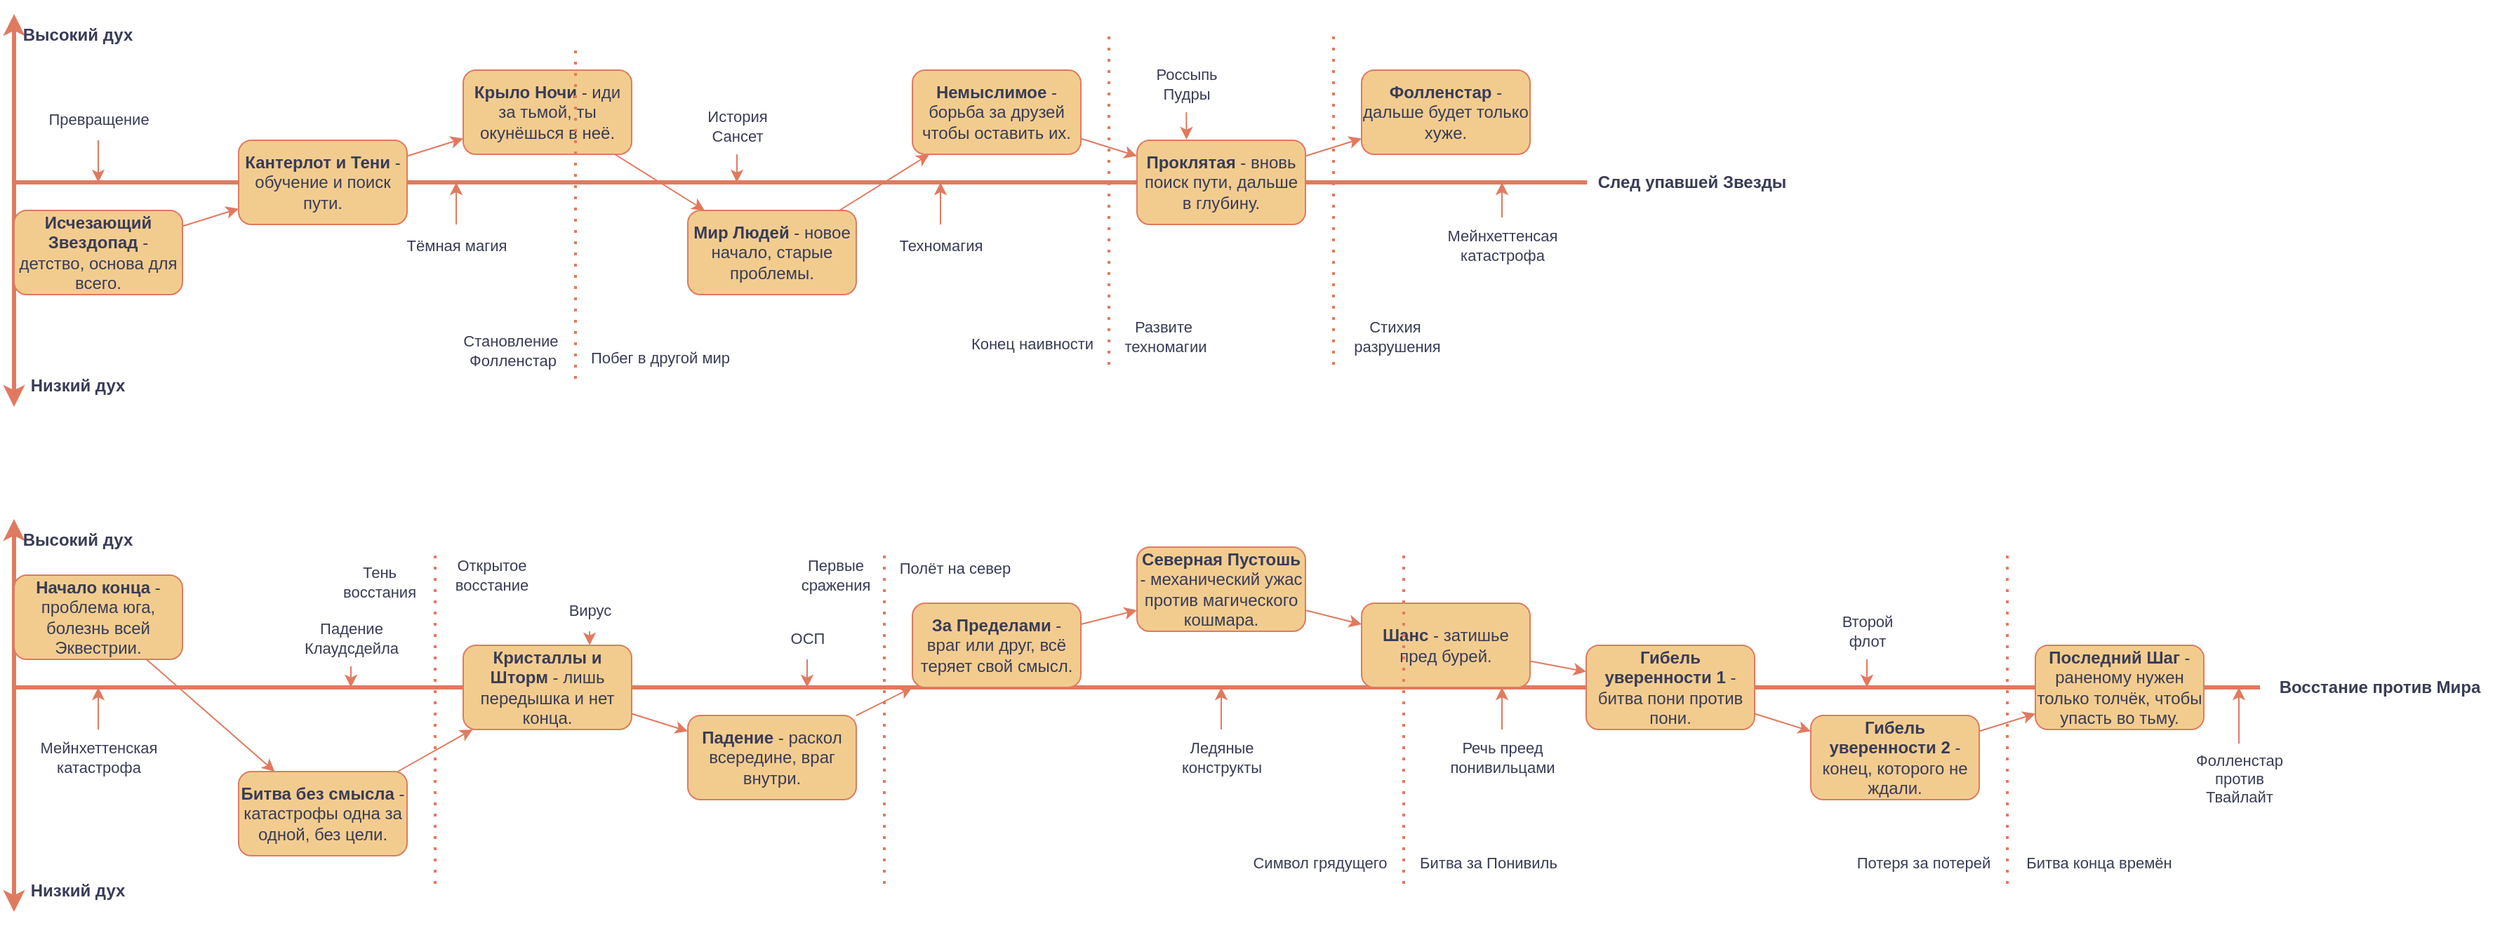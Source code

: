 <mxfile version="24.7.5">
  <diagram name="Page-1" id="YXqGyH-d2a1MkjHtLs1o">
    <mxGraphModel dx="2220" dy="1391" grid="1" gridSize="10" guides="1" tooltips="1" connect="1" arrows="1" fold="1" page="1" pageScale="1" pageWidth="850" pageHeight="1100" math="0" shadow="0">
      <root>
        <mxCell id="0" />
        <mxCell id="1" parent="0" />
        <mxCell id="-rx3Ei2t6T_WKlXunHSZ-1" value="" style="endArrow=classic;startArrow=classic;html=1;rounded=0;labelBackgroundColor=none;strokeColor=#E07A5F;fontColor=default;strokeWidth=3;" edge="1" parent="1">
          <mxGeometry width="50" height="50" relative="1" as="geometry">
            <mxPoint x="40" y="400" as="sourcePoint" />
            <mxPoint x="40" y="120" as="targetPoint" />
          </mxGeometry>
        </mxCell>
        <mxCell id="-rx3Ei2t6T_WKlXunHSZ-3" value="Высокий дух" style="text;html=1;align=center;verticalAlign=middle;resizable=0;points=[];autosize=1;strokeColor=none;fillColor=none;labelBackgroundColor=none;fontColor=#393C56;fontStyle=1" vertex="1" parent="1">
          <mxGeometry x="40" y="120" width="90" height="30" as="geometry" />
        </mxCell>
        <mxCell id="-rx3Ei2t6T_WKlXunHSZ-4" value="Низкий дух" style="text;html=1;align=center;verticalAlign=middle;resizable=0;points=[];autosize=1;strokeColor=none;fillColor=none;labelBackgroundColor=none;fontColor=#393C56;fontStyle=1" vertex="1" parent="1">
          <mxGeometry x="40" y="370" width="90" height="30" as="geometry" />
        </mxCell>
        <mxCell id="-rx3Ei2t6T_WKlXunHSZ-5" value="" style="endArrow=none;html=1;rounded=0;labelBackgroundColor=none;strokeColor=#E07A5F;fontColor=default;strokeWidth=3;" edge="1" parent="1">
          <mxGeometry width="50" height="50" relative="1" as="geometry">
            <mxPoint x="40" y="240" as="sourcePoint" />
            <mxPoint x="1160.667" y="240" as="targetPoint" />
          </mxGeometry>
        </mxCell>
        <mxCell id="-rx3Ei2t6T_WKlXunHSZ-6" value="&lt;b&gt;След упавшей Звезды&lt;/b&gt;" style="text;html=1;align=center;verticalAlign=middle;resizable=0;points=[];autosize=1;strokeColor=none;fillColor=none;labelBackgroundColor=none;fontColor=#393C56;" vertex="1" parent="1">
          <mxGeometry x="1155" y="225" width="160" height="30" as="geometry" />
        </mxCell>
        <mxCell id="-rx3Ei2t6T_WKlXunHSZ-15" style="rounded=0;orthogonalLoop=1;jettySize=auto;html=1;labelBackgroundColor=none;strokeColor=#E07A5F;fontColor=default;" edge="1" parent="1" source="-rx3Ei2t6T_WKlXunHSZ-7" target="-rx3Ei2t6T_WKlXunHSZ-9">
          <mxGeometry relative="1" as="geometry" />
        </mxCell>
        <mxCell id="-rx3Ei2t6T_WKlXunHSZ-7" value="&lt;b&gt;Исчезающий Звездопад&lt;/b&gt; - детство, основа для всего." style="rounded=1;whiteSpace=wrap;html=1;labelBackgroundColor=none;fillColor=#F2CC8F;strokeColor=#E07A5F;fontColor=#393C56;" vertex="1" parent="1">
          <mxGeometry x="40" y="260" width="120" height="60" as="geometry" />
        </mxCell>
        <mxCell id="-rx3Ei2t6T_WKlXunHSZ-16" style="edgeStyle=none;shape=connector;rounded=0;orthogonalLoop=1;jettySize=auto;html=1;strokeColor=#E07A5F;align=center;verticalAlign=middle;fontFamily=Helvetica;fontSize=11;fontColor=default;labelBackgroundColor=none;endArrow=classic;" edge="1" parent="1" source="-rx3Ei2t6T_WKlXunHSZ-9" target="-rx3Ei2t6T_WKlXunHSZ-10">
          <mxGeometry relative="1" as="geometry" />
        </mxCell>
        <mxCell id="-rx3Ei2t6T_WKlXunHSZ-9" value="&lt;b&gt;Кантерлот и Тени&lt;/b&gt; - обучение и поиск пути." style="rounded=1;whiteSpace=wrap;html=1;labelBackgroundColor=none;fillColor=#F2CC8F;strokeColor=#E07A5F;fontColor=#393C56;" vertex="1" parent="1">
          <mxGeometry x="200" y="210" width="120" height="60" as="geometry" />
        </mxCell>
        <mxCell id="-rx3Ei2t6T_WKlXunHSZ-17" style="edgeStyle=none;shape=connector;rounded=0;orthogonalLoop=1;jettySize=auto;html=1;strokeColor=#E07A5F;align=center;verticalAlign=middle;fontFamily=Helvetica;fontSize=11;fontColor=default;labelBackgroundColor=none;endArrow=classic;" edge="1" parent="1" source="-rx3Ei2t6T_WKlXunHSZ-10" target="-rx3Ei2t6T_WKlXunHSZ-11">
          <mxGeometry relative="1" as="geometry" />
        </mxCell>
        <mxCell id="-rx3Ei2t6T_WKlXunHSZ-10" value="&lt;b&gt;Крыло Ночи&lt;/b&gt; - иди за тьмой, ты окунёшься в неё." style="rounded=1;whiteSpace=wrap;html=1;labelBackgroundColor=none;fillColor=#F2CC8F;strokeColor=#E07A5F;fontColor=#393C56;" vertex="1" parent="1">
          <mxGeometry x="360" y="160" width="120" height="60" as="geometry" />
        </mxCell>
        <mxCell id="-rx3Ei2t6T_WKlXunHSZ-18" style="edgeStyle=none;shape=connector;rounded=0;orthogonalLoop=1;jettySize=auto;html=1;strokeColor=#E07A5F;align=center;verticalAlign=middle;fontFamily=Helvetica;fontSize=11;fontColor=default;labelBackgroundColor=none;endArrow=classic;" edge="1" parent="1" source="-rx3Ei2t6T_WKlXunHSZ-11" target="-rx3Ei2t6T_WKlXunHSZ-12">
          <mxGeometry relative="1" as="geometry" />
        </mxCell>
        <mxCell id="-rx3Ei2t6T_WKlXunHSZ-11" value="&lt;b&gt;Мир Людей&lt;/b&gt; - новое начало, старые проблемы." style="rounded=1;whiteSpace=wrap;html=1;labelBackgroundColor=none;fillColor=#F2CC8F;strokeColor=#E07A5F;fontColor=#393C56;" vertex="1" parent="1">
          <mxGeometry x="520" y="260" width="120" height="60" as="geometry" />
        </mxCell>
        <mxCell id="-rx3Ei2t6T_WKlXunHSZ-19" style="edgeStyle=none;shape=connector;rounded=0;orthogonalLoop=1;jettySize=auto;html=1;strokeColor=#E07A5F;align=center;verticalAlign=middle;fontFamily=Helvetica;fontSize=11;fontColor=default;labelBackgroundColor=none;endArrow=classic;" edge="1" parent="1" source="-rx3Ei2t6T_WKlXunHSZ-12" target="-rx3Ei2t6T_WKlXunHSZ-13">
          <mxGeometry relative="1" as="geometry" />
        </mxCell>
        <mxCell id="-rx3Ei2t6T_WKlXunHSZ-12" value="&lt;b&gt;Немыслимое &lt;/b&gt;- борьба за друзей чтобы оставить их." style="rounded=1;whiteSpace=wrap;html=1;labelBackgroundColor=none;fillColor=#F2CC8F;strokeColor=#E07A5F;fontColor=#393C56;" vertex="1" parent="1">
          <mxGeometry x="680" y="160" width="120" height="60" as="geometry" />
        </mxCell>
        <mxCell id="-rx3Ei2t6T_WKlXunHSZ-20" style="edgeStyle=none;shape=connector;rounded=0;orthogonalLoop=1;jettySize=auto;html=1;strokeColor=#E07A5F;align=center;verticalAlign=middle;fontFamily=Helvetica;fontSize=11;fontColor=default;labelBackgroundColor=none;endArrow=classic;" edge="1" parent="1" source="-rx3Ei2t6T_WKlXunHSZ-13" target="-rx3Ei2t6T_WKlXunHSZ-14">
          <mxGeometry relative="1" as="geometry" />
        </mxCell>
        <mxCell id="-rx3Ei2t6T_WKlXunHSZ-13" value="&lt;b&gt;Проклятая &lt;/b&gt;- вновь поиск пути, дальше в глубину." style="rounded=1;whiteSpace=wrap;html=1;labelBackgroundColor=none;fillColor=#F2CC8F;strokeColor=#E07A5F;fontColor=#393C56;" vertex="1" parent="1">
          <mxGeometry x="840" y="210" width="120" height="60" as="geometry" />
        </mxCell>
        <mxCell id="-rx3Ei2t6T_WKlXunHSZ-14" value="&lt;b&gt;Фолленстар &lt;/b&gt;- дальше будет только хуже." style="rounded=1;whiteSpace=wrap;html=1;labelBackgroundColor=none;fillColor=#F2CC8F;strokeColor=#E07A5F;fontColor=#393C56;" vertex="1" parent="1">
          <mxGeometry x="1000" y="160" width="120" height="60" as="geometry" />
        </mxCell>
        <mxCell id="-rx3Ei2t6T_WKlXunHSZ-21" value="" style="endArrow=classic;startArrow=classic;html=1;rounded=0;labelBackgroundColor=none;strokeColor=#E07A5F;fontColor=default;strokeWidth=3;" edge="1" parent="1">
          <mxGeometry width="50" height="50" relative="1" as="geometry">
            <mxPoint x="40" y="760" as="sourcePoint" />
            <mxPoint x="40" y="480" as="targetPoint" />
          </mxGeometry>
        </mxCell>
        <mxCell id="-rx3Ei2t6T_WKlXunHSZ-22" value="" style="endArrow=none;html=1;rounded=0;labelBackgroundColor=none;strokeColor=#E07A5F;fontColor=default;strokeWidth=3;" edge="1" parent="1">
          <mxGeometry width="50" height="50" relative="1" as="geometry">
            <mxPoint x="40" y="600" as="sourcePoint" />
            <mxPoint x="1640" y="600" as="targetPoint" />
          </mxGeometry>
        </mxCell>
        <mxCell id="-rx3Ei2t6T_WKlXunHSZ-23" value="Высокий дух" style="text;html=1;align=center;verticalAlign=middle;resizable=0;points=[];autosize=1;strokeColor=none;fillColor=none;labelBackgroundColor=none;fontColor=#393C56;fontStyle=1" vertex="1" parent="1">
          <mxGeometry x="40" y="480" width="90" height="30" as="geometry" />
        </mxCell>
        <mxCell id="-rx3Ei2t6T_WKlXunHSZ-24" value="Низкий дух" style="text;html=1;align=center;verticalAlign=middle;resizable=0;points=[];autosize=1;strokeColor=none;fillColor=none;labelBackgroundColor=none;fontColor=#393C56;fontStyle=1" vertex="1" parent="1">
          <mxGeometry x="40" y="730" width="90" height="30" as="geometry" />
        </mxCell>
        <mxCell id="-rx3Ei2t6T_WKlXunHSZ-25" value="&lt;b&gt;Восстание против Мира&lt;/b&gt;" style="text;html=1;align=center;verticalAlign=middle;resizable=0;points=[];autosize=1;strokeColor=none;fillColor=none;labelBackgroundColor=none;fontColor=#393C56;" vertex="1" parent="1">
          <mxGeometry x="1640" y="585" width="170" height="30" as="geometry" />
        </mxCell>
        <mxCell id="-rx3Ei2t6T_WKlXunHSZ-36" style="rounded=0;orthogonalLoop=1;jettySize=auto;html=1;strokeColor=#E07A5F;fontColor=#393C56;fillColor=#F2CC8F;" edge="1" parent="1" source="-rx3Ei2t6T_WKlXunHSZ-26" target="-rx3Ei2t6T_WKlXunHSZ-27">
          <mxGeometry relative="1" as="geometry" />
        </mxCell>
        <mxCell id="-rx3Ei2t6T_WKlXunHSZ-26" value="&lt;b&gt;Начало конца&lt;/b&gt;&amp;nbsp;- проблема юга, болезнь всей Эквестрии." style="rounded=1;whiteSpace=wrap;html=1;labelBackgroundColor=none;fillColor=#F2CC8F;strokeColor=#E07A5F;fontColor=#393C56;" vertex="1" parent="1">
          <mxGeometry x="40" y="520" width="120" height="60" as="geometry" />
        </mxCell>
        <mxCell id="-rx3Ei2t6T_WKlXunHSZ-37" style="edgeStyle=none;shape=connector;rounded=0;orthogonalLoop=1;jettySize=auto;html=1;strokeColor=#E07A5F;align=center;verticalAlign=middle;fontFamily=Helvetica;fontSize=11;fontColor=#393C56;labelBackgroundColor=default;endArrow=classic;fillColor=#F2CC8F;" edge="1" parent="1" source="-rx3Ei2t6T_WKlXunHSZ-27" target="-rx3Ei2t6T_WKlXunHSZ-28">
          <mxGeometry relative="1" as="geometry" />
        </mxCell>
        <mxCell id="-rx3Ei2t6T_WKlXunHSZ-27" value="&lt;b&gt;Битва без смысла&lt;/b&gt;&amp;nbsp;- катастрофы одна за одной, без цели." style="rounded=1;whiteSpace=wrap;html=1;labelBackgroundColor=none;fillColor=#F2CC8F;strokeColor=#E07A5F;fontColor=#393C56;" vertex="1" parent="1">
          <mxGeometry x="200" y="660" width="120" height="60" as="geometry" />
        </mxCell>
        <mxCell id="-rx3Ei2t6T_WKlXunHSZ-38" style="edgeStyle=none;shape=connector;rounded=0;orthogonalLoop=1;jettySize=auto;html=1;strokeColor=#E07A5F;align=center;verticalAlign=middle;fontFamily=Helvetica;fontSize=11;fontColor=#393C56;labelBackgroundColor=default;endArrow=classic;fillColor=#F2CC8F;" edge="1" parent="1" source="-rx3Ei2t6T_WKlXunHSZ-28" target="-rx3Ei2t6T_WKlXunHSZ-29">
          <mxGeometry relative="1" as="geometry" />
        </mxCell>
        <mxCell id="-rx3Ei2t6T_WKlXunHSZ-28" value="&lt;b&gt;Кристаллы и Шторм&lt;/b&gt;&amp;nbsp;- лишь передышка и нет конца." style="rounded=1;whiteSpace=wrap;html=1;labelBackgroundColor=none;fillColor=#F2CC8F;strokeColor=#E07A5F;fontColor=#393C56;" vertex="1" parent="1">
          <mxGeometry x="360" y="570" width="120" height="60" as="geometry" />
        </mxCell>
        <mxCell id="-rx3Ei2t6T_WKlXunHSZ-39" style="edgeStyle=none;shape=connector;rounded=0;orthogonalLoop=1;jettySize=auto;html=1;strokeColor=#E07A5F;align=center;verticalAlign=middle;fontFamily=Helvetica;fontSize=11;fontColor=#393C56;labelBackgroundColor=default;endArrow=classic;fillColor=#F2CC8F;" edge="1" parent="1" source="-rx3Ei2t6T_WKlXunHSZ-29" target="-rx3Ei2t6T_WKlXunHSZ-30">
          <mxGeometry relative="1" as="geometry" />
        </mxCell>
        <mxCell id="-rx3Ei2t6T_WKlXunHSZ-29" value="&lt;b&gt;Падение&lt;/b&gt;&amp;nbsp;- раскол всередине, враг внутри." style="rounded=1;whiteSpace=wrap;html=1;labelBackgroundColor=none;fillColor=#F2CC8F;strokeColor=#E07A5F;fontColor=#393C56;" vertex="1" parent="1">
          <mxGeometry x="520" y="620" width="120" height="60" as="geometry" />
        </mxCell>
        <mxCell id="-rx3Ei2t6T_WKlXunHSZ-40" style="edgeStyle=none;shape=connector;rounded=0;orthogonalLoop=1;jettySize=auto;html=1;strokeColor=#E07A5F;align=center;verticalAlign=middle;fontFamily=Helvetica;fontSize=11;fontColor=#393C56;labelBackgroundColor=default;endArrow=classic;fillColor=#F2CC8F;" edge="1" parent="1" source="-rx3Ei2t6T_WKlXunHSZ-30" target="-rx3Ei2t6T_WKlXunHSZ-31">
          <mxGeometry relative="1" as="geometry" />
        </mxCell>
        <mxCell id="-rx3Ei2t6T_WKlXunHSZ-30" value="&lt;b&gt;За Пределами&lt;/b&gt;&amp;nbsp;- враг или друг, всё теряет свой смысл." style="rounded=1;whiteSpace=wrap;html=1;labelBackgroundColor=none;fillColor=#F2CC8F;strokeColor=#E07A5F;fontColor=#393C56;" vertex="1" parent="1">
          <mxGeometry x="680" y="540" width="120" height="60" as="geometry" />
        </mxCell>
        <mxCell id="-rx3Ei2t6T_WKlXunHSZ-41" style="edgeStyle=none;shape=connector;rounded=0;orthogonalLoop=1;jettySize=auto;html=1;strokeColor=#E07A5F;align=center;verticalAlign=middle;fontFamily=Helvetica;fontSize=11;fontColor=#393C56;labelBackgroundColor=default;endArrow=classic;fillColor=#F2CC8F;" edge="1" parent="1" source="-rx3Ei2t6T_WKlXunHSZ-31" target="-rx3Ei2t6T_WKlXunHSZ-32">
          <mxGeometry relative="1" as="geometry" />
        </mxCell>
        <mxCell id="-rx3Ei2t6T_WKlXunHSZ-31" value="&lt;b&gt;Северная Пустошь &lt;/b&gt;- механический ужас против магического кошмара." style="rounded=1;whiteSpace=wrap;html=1;labelBackgroundColor=none;fillColor=#F2CC8F;strokeColor=#E07A5F;fontColor=#393C56;" vertex="1" parent="1">
          <mxGeometry x="840" y="500" width="120" height="60" as="geometry" />
        </mxCell>
        <mxCell id="-rx3Ei2t6T_WKlXunHSZ-42" style="edgeStyle=none;shape=connector;rounded=0;orthogonalLoop=1;jettySize=auto;html=1;strokeColor=#E07A5F;align=center;verticalAlign=middle;fontFamily=Helvetica;fontSize=11;fontColor=#393C56;labelBackgroundColor=default;endArrow=classic;fillColor=#F2CC8F;" edge="1" parent="1" source="-rx3Ei2t6T_WKlXunHSZ-32" target="-rx3Ei2t6T_WKlXunHSZ-33">
          <mxGeometry relative="1" as="geometry" />
        </mxCell>
        <mxCell id="-rx3Ei2t6T_WKlXunHSZ-32" value="&lt;b&gt;Шанс&lt;/b&gt;&amp;nbsp;- затишье пред бурей." style="rounded=1;whiteSpace=wrap;html=1;labelBackgroundColor=none;fillColor=#F2CC8F;strokeColor=#E07A5F;fontColor=#393C56;" vertex="1" parent="1">
          <mxGeometry x="1000" y="540" width="120" height="60" as="geometry" />
        </mxCell>
        <mxCell id="-rx3Ei2t6T_WKlXunHSZ-43" style="edgeStyle=none;shape=connector;rounded=0;orthogonalLoop=1;jettySize=auto;html=1;strokeColor=#E07A5F;align=center;verticalAlign=middle;fontFamily=Helvetica;fontSize=11;fontColor=#393C56;labelBackgroundColor=default;endArrow=classic;fillColor=#F2CC8F;" edge="1" parent="1" source="-rx3Ei2t6T_WKlXunHSZ-33" target="-rx3Ei2t6T_WKlXunHSZ-34">
          <mxGeometry relative="1" as="geometry" />
        </mxCell>
        <mxCell id="-rx3Ei2t6T_WKlXunHSZ-33" value="&lt;b&gt;Гибель уверенности 1 &lt;/b&gt;- битва пони против пони." style="rounded=1;whiteSpace=wrap;html=1;labelBackgroundColor=none;fillColor=#F2CC8F;strokeColor=#E07A5F;fontColor=#393C56;" vertex="1" parent="1">
          <mxGeometry x="1160" y="570" width="120" height="60" as="geometry" />
        </mxCell>
        <mxCell id="-rx3Ei2t6T_WKlXunHSZ-44" style="edgeStyle=none;shape=connector;rounded=0;orthogonalLoop=1;jettySize=auto;html=1;strokeColor=#E07A5F;align=center;verticalAlign=middle;fontFamily=Helvetica;fontSize=11;fontColor=#393C56;labelBackgroundColor=default;endArrow=classic;fillColor=#F2CC8F;" edge="1" parent="1" source="-rx3Ei2t6T_WKlXunHSZ-34" target="-rx3Ei2t6T_WKlXunHSZ-35">
          <mxGeometry relative="1" as="geometry" />
        </mxCell>
        <mxCell id="-rx3Ei2t6T_WKlXunHSZ-34" value="&lt;b&gt;Гибель уверенности 2&amp;nbsp;&lt;/b&gt;- конец, которого не ждали." style="rounded=1;whiteSpace=wrap;html=1;labelBackgroundColor=none;fillColor=#F2CC8F;strokeColor=#E07A5F;fontColor=#393C56;" vertex="1" parent="1">
          <mxGeometry x="1320" y="620" width="120" height="60" as="geometry" />
        </mxCell>
        <mxCell id="-rx3Ei2t6T_WKlXunHSZ-35" value="&lt;b&gt;Последний Шаг&lt;/b&gt;&amp;nbsp;- раненому нужен только толчёк, чтобы упасть во тьму." style="rounded=1;whiteSpace=wrap;html=1;labelBackgroundColor=none;fillColor=#F2CC8F;strokeColor=#E07A5F;fontColor=#393C56;" vertex="1" parent="1">
          <mxGeometry x="1480" y="570" width="120" height="60" as="geometry" />
        </mxCell>
        <mxCell id="-rx3Ei2t6T_WKlXunHSZ-45" value="" style="endArrow=none;dashed=1;html=1;dashPattern=1 3;strokeWidth=2;rounded=0;strokeColor=#E07A5F;align=center;verticalAlign=middle;fontFamily=Helvetica;fontSize=11;fontColor=#393C56;labelBackgroundColor=default;fillColor=#F2CC8F;" edge="1" parent="1">
          <mxGeometry width="50" height="50" relative="1" as="geometry">
            <mxPoint x="340" y="740" as="sourcePoint" />
            <mxPoint x="340" y="500" as="targetPoint" />
          </mxGeometry>
        </mxCell>
        <mxCell id="-rx3Ei2t6T_WKlXunHSZ-46" value="Становление&amp;nbsp;&lt;div&gt;Фолленстар&lt;/div&gt;" style="text;html=1;align=center;verticalAlign=middle;resizable=0;points=[];autosize=1;strokeColor=none;fillColor=none;fontFamily=Helvetica;fontSize=11;fontColor=#393C56;labelBackgroundColor=default;" vertex="1" parent="1">
          <mxGeometry x="350" y="340" width="90" height="40" as="geometry" />
        </mxCell>
        <mxCell id="-rx3Ei2t6T_WKlXunHSZ-47" value="Побег в другой мир" style="text;html=1;align=center;verticalAlign=middle;resizable=0;points=[];autosize=1;strokeColor=none;fillColor=none;fontFamily=Helvetica;fontSize=11;fontColor=#393C56;labelBackgroundColor=default;" vertex="1" parent="1">
          <mxGeometry x="440" y="350" width="120" height="30" as="geometry" />
        </mxCell>
        <mxCell id="-rx3Ei2t6T_WKlXunHSZ-49" value="" style="endArrow=none;dashed=1;html=1;dashPattern=1 3;strokeWidth=2;rounded=0;strokeColor=#E07A5F;align=center;verticalAlign=middle;fontFamily=Helvetica;fontSize=11;fontColor=#393C56;labelBackgroundColor=default;fillColor=#F2CC8F;" edge="1" parent="1">
          <mxGeometry width="50" height="50" relative="1" as="geometry">
            <mxPoint x="820" y="370" as="sourcePoint" />
            <mxPoint x="820" y="130" as="targetPoint" />
          </mxGeometry>
        </mxCell>
        <mxCell id="-rx3Ei2t6T_WKlXunHSZ-50" value="Конец наивности" style="text;html=1;align=center;verticalAlign=middle;resizable=0;points=[];autosize=1;strokeColor=none;fillColor=none;fontFamily=Helvetica;fontSize=11;fontColor=#393C56;labelBackgroundColor=default;" vertex="1" parent="1">
          <mxGeometry x="710" y="340" width="110" height="30" as="geometry" />
        </mxCell>
        <mxCell id="-rx3Ei2t6T_WKlXunHSZ-51" value="Развите&amp;nbsp;&lt;div&gt;техномагии&lt;/div&gt;" style="text;html=1;align=center;verticalAlign=middle;resizable=0;points=[];autosize=1;strokeColor=none;fillColor=none;fontFamily=Helvetica;fontSize=11;fontColor=#393C56;labelBackgroundColor=default;" vertex="1" parent="1">
          <mxGeometry x="820" y="330" width="80" height="40" as="geometry" />
        </mxCell>
        <mxCell id="-rx3Ei2t6T_WKlXunHSZ-52" value="" style="endArrow=none;dashed=1;html=1;dashPattern=1 3;strokeWidth=2;rounded=0;strokeColor=#E07A5F;align=center;verticalAlign=middle;fontFamily=Helvetica;fontSize=11;fontColor=#393C56;labelBackgroundColor=default;fillColor=#F2CC8F;" edge="1" parent="1">
          <mxGeometry width="50" height="50" relative="1" as="geometry">
            <mxPoint x="980" y="370" as="sourcePoint" />
            <mxPoint x="980" y="130" as="targetPoint" />
          </mxGeometry>
        </mxCell>
        <mxCell id="-rx3Ei2t6T_WKlXunHSZ-53" value="Стихия&amp;nbsp;&lt;div&gt;разрушения&lt;/div&gt;" style="text;html=1;align=center;verticalAlign=middle;resizable=0;points=[];autosize=1;strokeColor=none;fillColor=none;fontFamily=Helvetica;fontSize=11;fontColor=#393C56;labelBackgroundColor=default;" vertex="1" parent="1">
          <mxGeometry x="980" y="330" width="90" height="40" as="geometry" />
        </mxCell>
        <mxCell id="-rx3Ei2t6T_WKlXunHSZ-55" style="edgeStyle=none;shape=connector;rounded=0;orthogonalLoop=1;jettySize=auto;html=1;strokeColor=#E07A5F;align=center;verticalAlign=middle;fontFamily=Helvetica;fontSize=11;fontColor=#393C56;labelBackgroundColor=default;endArrow=classic;fillColor=#F2CC8F;" edge="1" parent="1" source="-rx3Ei2t6T_WKlXunHSZ-54">
          <mxGeometry relative="1" as="geometry">
            <mxPoint x="100" y="240" as="targetPoint" />
          </mxGeometry>
        </mxCell>
        <mxCell id="-rx3Ei2t6T_WKlXunHSZ-54" value="Превращение" style="text;html=1;align=center;verticalAlign=middle;resizable=0;points=[];autosize=1;strokeColor=none;fillColor=none;fontFamily=Helvetica;fontSize=11;fontColor=#393C56;labelBackgroundColor=default;" vertex="1" parent="1">
          <mxGeometry x="50" y="180" width="100" height="30" as="geometry" />
        </mxCell>
        <mxCell id="-rx3Ei2t6T_WKlXunHSZ-57" style="edgeStyle=none;shape=connector;rounded=0;orthogonalLoop=1;jettySize=auto;html=1;strokeColor=#E07A5F;align=center;verticalAlign=middle;fontFamily=Helvetica;fontSize=11;fontColor=#393C56;labelBackgroundColor=default;endArrow=classic;fillColor=#F2CC8F;" edge="1" parent="1" source="-rx3Ei2t6T_WKlXunHSZ-56">
          <mxGeometry relative="1" as="geometry">
            <mxPoint x="355" y="240" as="targetPoint" />
          </mxGeometry>
        </mxCell>
        <mxCell id="-rx3Ei2t6T_WKlXunHSZ-56" value="Тёмная магия" style="text;html=1;align=center;verticalAlign=middle;resizable=0;points=[];autosize=1;strokeColor=none;fillColor=none;fontFamily=Helvetica;fontSize=11;fontColor=#393C56;labelBackgroundColor=default;" vertex="1" parent="1">
          <mxGeometry x="310" y="270" width="90" height="30" as="geometry" />
        </mxCell>
        <mxCell id="-rx3Ei2t6T_WKlXunHSZ-59" style="edgeStyle=none;shape=connector;rounded=0;orthogonalLoop=1;jettySize=auto;html=1;strokeColor=#E07A5F;align=center;verticalAlign=middle;fontFamily=Helvetica;fontSize=11;fontColor=#393C56;labelBackgroundColor=default;endArrow=classic;fillColor=#F2CC8F;" edge="1" parent="1" source="-rx3Ei2t6T_WKlXunHSZ-58">
          <mxGeometry relative="1" as="geometry">
            <mxPoint x="700" y="240" as="targetPoint" />
          </mxGeometry>
        </mxCell>
        <mxCell id="-rx3Ei2t6T_WKlXunHSZ-58" value="Техномагия" style="text;html=1;align=center;verticalAlign=middle;resizable=0;points=[];autosize=1;strokeColor=none;fillColor=none;fontFamily=Helvetica;fontSize=11;fontColor=#393C56;labelBackgroundColor=default;" vertex="1" parent="1">
          <mxGeometry x="660" y="270" width="80" height="30" as="geometry" />
        </mxCell>
        <mxCell id="-rx3Ei2t6T_WKlXunHSZ-61" style="edgeStyle=none;shape=connector;rounded=0;orthogonalLoop=1;jettySize=auto;html=1;strokeColor=#E07A5F;align=center;verticalAlign=middle;fontFamily=Helvetica;fontSize=11;fontColor=#393C56;labelBackgroundColor=default;endArrow=classic;fillColor=#F2CC8F;" edge="1" parent="1" source="-rx3Ei2t6T_WKlXunHSZ-60">
          <mxGeometry relative="1" as="geometry">
            <mxPoint x="1100" y="240" as="targetPoint" />
          </mxGeometry>
        </mxCell>
        <mxCell id="-rx3Ei2t6T_WKlXunHSZ-60" value="Мейнхеттенсая&lt;div&gt;катастрофа&lt;/div&gt;" style="text;html=1;align=center;verticalAlign=middle;resizable=0;points=[];autosize=1;strokeColor=none;fillColor=none;fontFamily=Helvetica;fontSize=11;fontColor=#393C56;labelBackgroundColor=default;" vertex="1" parent="1">
          <mxGeometry x="1050" y="265" width="100" height="40" as="geometry" />
        </mxCell>
        <mxCell id="-rx3Ei2t6T_WKlXunHSZ-62" value="Тень &lt;br&gt;восстания" style="text;html=1;align=center;verticalAlign=middle;resizable=0;points=[];autosize=1;strokeColor=none;fillColor=none;fontFamily=Helvetica;fontSize=11;fontColor=#393C56;labelBackgroundColor=default;" vertex="1" parent="1">
          <mxGeometry x="260" y="505" width="80" height="40" as="geometry" />
        </mxCell>
        <mxCell id="-rx3Ei2t6T_WKlXunHSZ-63" value="Открытое&lt;div&gt;восстание&lt;/div&gt;" style="text;html=1;align=center;verticalAlign=middle;resizable=0;points=[];autosize=1;strokeColor=none;fillColor=none;fontFamily=Helvetica;fontSize=11;fontColor=#393C56;labelBackgroundColor=default;" vertex="1" parent="1">
          <mxGeometry x="340" y="500" width="80" height="40" as="geometry" />
        </mxCell>
        <mxCell id="-rx3Ei2t6T_WKlXunHSZ-65" style="edgeStyle=none;shape=connector;rounded=0;orthogonalLoop=1;jettySize=auto;html=1;strokeColor=#E07A5F;align=center;verticalAlign=middle;fontFamily=Helvetica;fontSize=11;fontColor=#393C56;labelBackgroundColor=default;endArrow=classic;fillColor=#F2CC8F;" edge="1" parent="1" source="-rx3Ei2t6T_WKlXunHSZ-64">
          <mxGeometry relative="1" as="geometry">
            <mxPoint x="100" y="600" as="targetPoint" />
          </mxGeometry>
        </mxCell>
        <mxCell id="-rx3Ei2t6T_WKlXunHSZ-64" value="Мейнхеттенская&lt;div&gt;катастрофа&lt;/div&gt;" style="text;html=1;align=center;verticalAlign=middle;resizable=0;points=[];autosize=1;strokeColor=none;fillColor=none;fontFamily=Helvetica;fontSize=11;fontColor=#393C56;labelBackgroundColor=default;" vertex="1" parent="1">
          <mxGeometry x="45" y="630" width="110" height="40" as="geometry" />
        </mxCell>
        <mxCell id="-rx3Ei2t6T_WKlXunHSZ-67" style="edgeStyle=none;shape=connector;rounded=0;orthogonalLoop=1;jettySize=auto;html=1;strokeColor=#E07A5F;align=center;verticalAlign=middle;fontFamily=Helvetica;fontSize=11;fontColor=#393C56;labelBackgroundColor=default;endArrow=classic;fillColor=#F2CC8F;" edge="1" parent="1" source="-rx3Ei2t6T_WKlXunHSZ-66">
          <mxGeometry relative="1" as="geometry">
            <mxPoint x="280" y="600" as="targetPoint" />
          </mxGeometry>
        </mxCell>
        <mxCell id="-rx3Ei2t6T_WKlXunHSZ-66" value="Падение&lt;div&gt;Клаудсдейла&lt;/div&gt;" style="text;html=1;align=center;verticalAlign=middle;resizable=0;points=[];autosize=1;strokeColor=none;fillColor=none;fontFamily=Helvetica;fontSize=11;fontColor=#393C56;labelBackgroundColor=default;" vertex="1" parent="1">
          <mxGeometry x="235" y="545" width="90" height="40" as="geometry" />
        </mxCell>
        <mxCell id="-rx3Ei2t6T_WKlXunHSZ-69" style="edgeStyle=none;shape=connector;rounded=0;orthogonalLoop=1;jettySize=auto;html=1;entryX=0.75;entryY=0;entryDx=0;entryDy=0;strokeColor=#E07A5F;align=center;verticalAlign=middle;fontFamily=Helvetica;fontSize=11;fontColor=#393C56;labelBackgroundColor=default;endArrow=classic;fillColor=#F2CC8F;" edge="1" parent="1" source="-rx3Ei2t6T_WKlXunHSZ-68" target="-rx3Ei2t6T_WKlXunHSZ-28">
          <mxGeometry relative="1" as="geometry" />
        </mxCell>
        <mxCell id="-rx3Ei2t6T_WKlXunHSZ-68" value="Вирус" style="text;html=1;align=center;verticalAlign=middle;resizable=0;points=[];autosize=1;strokeColor=none;fillColor=none;fontFamily=Helvetica;fontSize=11;fontColor=#393C56;labelBackgroundColor=default;" vertex="1" parent="1">
          <mxGeometry x="425" y="530" width="50" height="30" as="geometry" />
        </mxCell>
        <mxCell id="-rx3Ei2t6T_WKlXunHSZ-71" style="edgeStyle=none;shape=connector;rounded=0;orthogonalLoop=1;jettySize=auto;html=1;strokeColor=#E07A5F;align=center;verticalAlign=middle;fontFamily=Helvetica;fontSize=11;fontColor=#393C56;labelBackgroundColor=default;endArrow=classic;fillColor=#F2CC8F;" edge="1" parent="1" source="-rx3Ei2t6T_WKlXunHSZ-70">
          <mxGeometry relative="1" as="geometry">
            <mxPoint x="605" y="600" as="targetPoint" />
          </mxGeometry>
        </mxCell>
        <mxCell id="-rx3Ei2t6T_WKlXunHSZ-70" value="ОСП" style="text;html=1;align=center;verticalAlign=middle;resizable=0;points=[];autosize=1;strokeColor=none;fillColor=none;fontFamily=Helvetica;fontSize=11;fontColor=#393C56;labelBackgroundColor=default;" vertex="1" parent="1">
          <mxGeometry x="580" y="550" width="50" height="30" as="geometry" />
        </mxCell>
        <mxCell id="-rx3Ei2t6T_WKlXunHSZ-72" value="" style="endArrow=none;dashed=1;html=1;dashPattern=1 3;strokeWidth=2;rounded=0;strokeColor=#E07A5F;align=center;verticalAlign=middle;fontFamily=Helvetica;fontSize=11;fontColor=#393C56;labelBackgroundColor=default;fillColor=#F2CC8F;" edge="1" parent="1">
          <mxGeometry width="50" height="50" relative="1" as="geometry">
            <mxPoint x="660" y="740" as="sourcePoint" />
            <mxPoint x="660" y="500" as="targetPoint" />
          </mxGeometry>
        </mxCell>
        <mxCell id="-rx3Ei2t6T_WKlXunHSZ-73" value="Первые&lt;div&gt;сражения&lt;/div&gt;" style="text;html=1;align=center;verticalAlign=middle;resizable=0;points=[];autosize=1;strokeColor=none;fillColor=none;fontFamily=Helvetica;fontSize=11;fontColor=#393C56;labelBackgroundColor=default;" vertex="1" parent="1">
          <mxGeometry x="590" y="500" width="70" height="40" as="geometry" />
        </mxCell>
        <mxCell id="-rx3Ei2t6T_WKlXunHSZ-74" value="Полёт на север" style="text;html=1;align=center;verticalAlign=middle;resizable=0;points=[];autosize=1;strokeColor=none;fillColor=none;fontFamily=Helvetica;fontSize=11;fontColor=#393C56;labelBackgroundColor=default;" vertex="1" parent="1">
          <mxGeometry x="660" y="500" width="100" height="30" as="geometry" />
        </mxCell>
        <mxCell id="-rx3Ei2t6T_WKlXunHSZ-76" style="edgeStyle=none;shape=connector;rounded=0;orthogonalLoop=1;jettySize=auto;html=1;strokeColor=#E07A5F;align=center;verticalAlign=middle;fontFamily=Helvetica;fontSize=11;fontColor=#393C56;labelBackgroundColor=default;endArrow=classic;fillColor=#F2CC8F;" edge="1" parent="1" source="-rx3Ei2t6T_WKlXunHSZ-75">
          <mxGeometry relative="1" as="geometry">
            <mxPoint x="900" y="600" as="targetPoint" />
          </mxGeometry>
        </mxCell>
        <mxCell id="-rx3Ei2t6T_WKlXunHSZ-75" value="Ледяные&lt;div&gt;конструкты&lt;/div&gt;" style="text;html=1;align=center;verticalAlign=middle;resizable=0;points=[];autosize=1;strokeColor=none;fillColor=none;fontFamily=Helvetica;fontSize=11;fontColor=#393C56;labelBackgroundColor=default;" vertex="1" parent="1">
          <mxGeometry x="860" y="630" width="80" height="40" as="geometry" />
        </mxCell>
        <mxCell id="-rx3Ei2t6T_WKlXunHSZ-77" value="" style="endArrow=none;dashed=1;html=1;dashPattern=1 3;strokeWidth=2;rounded=0;strokeColor=#E07A5F;align=center;verticalAlign=middle;fontFamily=Helvetica;fontSize=11;fontColor=#393C56;labelBackgroundColor=default;fillColor=#F2CC8F;" edge="1" parent="1">
          <mxGeometry width="50" height="50" relative="1" as="geometry">
            <mxPoint x="1030" y="740" as="sourcePoint" />
            <mxPoint x="1030" y="500" as="targetPoint" />
          </mxGeometry>
        </mxCell>
        <mxCell id="-rx3Ei2t6T_WKlXunHSZ-78" value="Символ грядущего" style="text;html=1;align=center;verticalAlign=middle;resizable=0;points=[];autosize=1;strokeColor=none;fillColor=none;fontFamily=Helvetica;fontSize=11;fontColor=#393C56;labelBackgroundColor=default;" vertex="1" parent="1">
          <mxGeometry x="910" y="710" width="120" height="30" as="geometry" />
        </mxCell>
        <mxCell id="-rx3Ei2t6T_WKlXunHSZ-79" value="Битва за Понивиль" style="text;html=1;align=center;verticalAlign=middle;resizable=0;points=[];autosize=1;strokeColor=none;fillColor=none;fontFamily=Helvetica;fontSize=11;fontColor=#393C56;labelBackgroundColor=default;" vertex="1" parent="1">
          <mxGeometry x="1030" y="710" width="120" height="30" as="geometry" />
        </mxCell>
        <mxCell id="-rx3Ei2t6T_WKlXunHSZ-81" style="edgeStyle=none;shape=connector;rounded=0;orthogonalLoop=1;jettySize=auto;html=1;strokeColor=#E07A5F;align=center;verticalAlign=middle;fontFamily=Helvetica;fontSize=11;fontColor=#393C56;labelBackgroundColor=default;endArrow=classic;fillColor=#F2CC8F;" edge="1" parent="1" source="-rx3Ei2t6T_WKlXunHSZ-80">
          <mxGeometry relative="1" as="geometry">
            <mxPoint x="1360" y="600" as="targetPoint" />
          </mxGeometry>
        </mxCell>
        <mxCell id="-rx3Ei2t6T_WKlXunHSZ-80" value="Второй&lt;div&gt;флот&lt;/div&gt;" style="text;html=1;align=center;verticalAlign=middle;resizable=0;points=[];autosize=1;strokeColor=none;fillColor=none;fontFamily=Helvetica;fontSize=11;fontColor=#393C56;labelBackgroundColor=default;" vertex="1" parent="1">
          <mxGeometry x="1330" y="540" width="60" height="40" as="geometry" />
        </mxCell>
        <mxCell id="-rx3Ei2t6T_WKlXunHSZ-82" value="" style="endArrow=none;dashed=1;html=1;dashPattern=1 3;strokeWidth=2;rounded=0;strokeColor=#E07A5F;align=center;verticalAlign=middle;fontFamily=Helvetica;fontSize=11;fontColor=#393C56;labelBackgroundColor=default;fillColor=#F2CC8F;" edge="1" parent="1">
          <mxGeometry width="50" height="50" relative="1" as="geometry">
            <mxPoint x="1460" y="740" as="sourcePoint" />
            <mxPoint x="1460" y="500" as="targetPoint" />
          </mxGeometry>
        </mxCell>
        <mxCell id="-rx3Ei2t6T_WKlXunHSZ-83" value="Потеря за потерей" style="text;html=1;align=center;verticalAlign=middle;resizable=0;points=[];autosize=1;strokeColor=none;fillColor=none;fontFamily=Helvetica;fontSize=11;fontColor=#393C56;labelBackgroundColor=default;" vertex="1" parent="1">
          <mxGeometry x="1340" y="710" width="120" height="30" as="geometry" />
        </mxCell>
        <mxCell id="-rx3Ei2t6T_WKlXunHSZ-84" value="Битва конца времён" style="text;html=1;align=center;verticalAlign=middle;resizable=0;points=[];autosize=1;strokeColor=none;fillColor=none;fontFamily=Helvetica;fontSize=11;fontColor=#393C56;labelBackgroundColor=default;" vertex="1" parent="1">
          <mxGeometry x="1460" y="710" width="130" height="30" as="geometry" />
        </mxCell>
        <mxCell id="-rx3Ei2t6T_WKlXunHSZ-86" style="edgeStyle=none;shape=connector;rounded=0;orthogonalLoop=1;jettySize=auto;html=1;strokeColor=#E07A5F;align=center;verticalAlign=middle;fontFamily=Helvetica;fontSize=11;fontColor=#393C56;labelBackgroundColor=default;endArrow=classic;fillColor=#F2CC8F;" edge="1" parent="1" source="-rx3Ei2t6T_WKlXunHSZ-85">
          <mxGeometry relative="1" as="geometry">
            <mxPoint x="1625" y="600" as="targetPoint" />
          </mxGeometry>
        </mxCell>
        <mxCell id="-rx3Ei2t6T_WKlXunHSZ-85" value="Фолленстар&lt;div&gt;против&lt;/div&gt;&lt;div&gt;Твайлайт&lt;/div&gt;" style="text;html=1;align=center;verticalAlign=middle;resizable=0;points=[];autosize=1;strokeColor=none;fillColor=none;fontFamily=Helvetica;fontSize=11;fontColor=#393C56;labelBackgroundColor=default;" vertex="1" parent="1">
          <mxGeometry x="1580" y="640" width="90" height="50" as="geometry" />
        </mxCell>
        <mxCell id="-rx3Ei2t6T_WKlXunHSZ-88" style="edgeStyle=none;shape=connector;rounded=0;orthogonalLoop=1;jettySize=auto;html=1;strokeColor=#E07A5F;align=center;verticalAlign=middle;fontFamily=Helvetica;fontSize=11;fontColor=#393C56;labelBackgroundColor=default;endArrow=classic;fillColor=#F2CC8F;" edge="1" parent="1" source="-rx3Ei2t6T_WKlXunHSZ-87">
          <mxGeometry relative="1" as="geometry">
            <mxPoint x="1100" y="600" as="targetPoint" />
          </mxGeometry>
        </mxCell>
        <mxCell id="-rx3Ei2t6T_WKlXunHSZ-87" value="Речь преед&lt;div&gt;понивильцами&lt;/div&gt;" style="text;html=1;align=center;verticalAlign=middle;resizable=0;points=[];autosize=1;strokeColor=none;fillColor=none;fontFamily=Helvetica;fontSize=11;fontColor=#393C56;labelBackgroundColor=default;" vertex="1" parent="1">
          <mxGeometry x="1050" y="630" width="100" height="40" as="geometry" />
        </mxCell>
        <mxCell id="-rx3Ei2t6T_WKlXunHSZ-90" style="edgeStyle=none;shape=connector;rounded=0;orthogonalLoop=1;jettySize=auto;html=1;strokeColor=#E07A5F;align=center;verticalAlign=middle;fontFamily=Helvetica;fontSize=11;fontColor=#393C56;labelBackgroundColor=default;endArrow=classic;fillColor=#F2CC8F;entryX=0.294;entryY=-0.009;entryDx=0;entryDy=0;entryPerimeter=0;" edge="1" parent="1" source="-rx3Ei2t6T_WKlXunHSZ-89" target="-rx3Ei2t6T_WKlXunHSZ-13">
          <mxGeometry relative="1" as="geometry">
            <mxPoint x="875" y="200" as="targetPoint" />
          </mxGeometry>
        </mxCell>
        <mxCell id="-rx3Ei2t6T_WKlXunHSZ-89" value="Россыпь&lt;div&gt;Пудры&lt;/div&gt;" style="text;html=1;align=center;verticalAlign=middle;resizable=0;points=[];autosize=1;strokeColor=none;fillColor=none;fontFamily=Helvetica;fontSize=11;fontColor=#393C56;labelBackgroundColor=default;" vertex="1" parent="1">
          <mxGeometry x="840" y="150" width="70" height="40" as="geometry" />
        </mxCell>
        <mxCell id="-rx3Ei2t6T_WKlXunHSZ-91" value="" style="endArrow=none;dashed=1;html=1;dashPattern=1 3;strokeWidth=2;rounded=0;strokeColor=#E07A5F;align=center;verticalAlign=middle;fontFamily=Helvetica;fontSize=11;fontColor=#393C56;labelBackgroundColor=default;fillColor=#F2CC8F;" edge="1" parent="1">
          <mxGeometry width="50" height="50" relative="1" as="geometry">
            <mxPoint x="440" y="380" as="sourcePoint" />
            <mxPoint x="440" y="140" as="targetPoint" />
          </mxGeometry>
        </mxCell>
        <mxCell id="-rx3Ei2t6T_WKlXunHSZ-93" style="edgeStyle=none;shape=connector;rounded=0;orthogonalLoop=1;jettySize=auto;html=1;strokeColor=#E07A5F;align=center;verticalAlign=middle;fontFamily=Helvetica;fontSize=11;fontColor=#393C56;labelBackgroundColor=default;endArrow=classic;fillColor=#F2CC8F;" edge="1" parent="1" source="-rx3Ei2t6T_WKlXunHSZ-92">
          <mxGeometry relative="1" as="geometry">
            <mxPoint x="555" y="240" as="targetPoint" />
          </mxGeometry>
        </mxCell>
        <mxCell id="-rx3Ei2t6T_WKlXunHSZ-92" value="История&lt;div&gt;Сансет&lt;/div&gt;" style="text;html=1;align=center;verticalAlign=middle;resizable=0;points=[];autosize=1;strokeColor=none;fillColor=none;fontFamily=Helvetica;fontSize=11;fontColor=#393C56;labelBackgroundColor=default;" vertex="1" parent="1">
          <mxGeometry x="520" y="180" width="70" height="40" as="geometry" />
        </mxCell>
      </root>
    </mxGraphModel>
  </diagram>
</mxfile>

